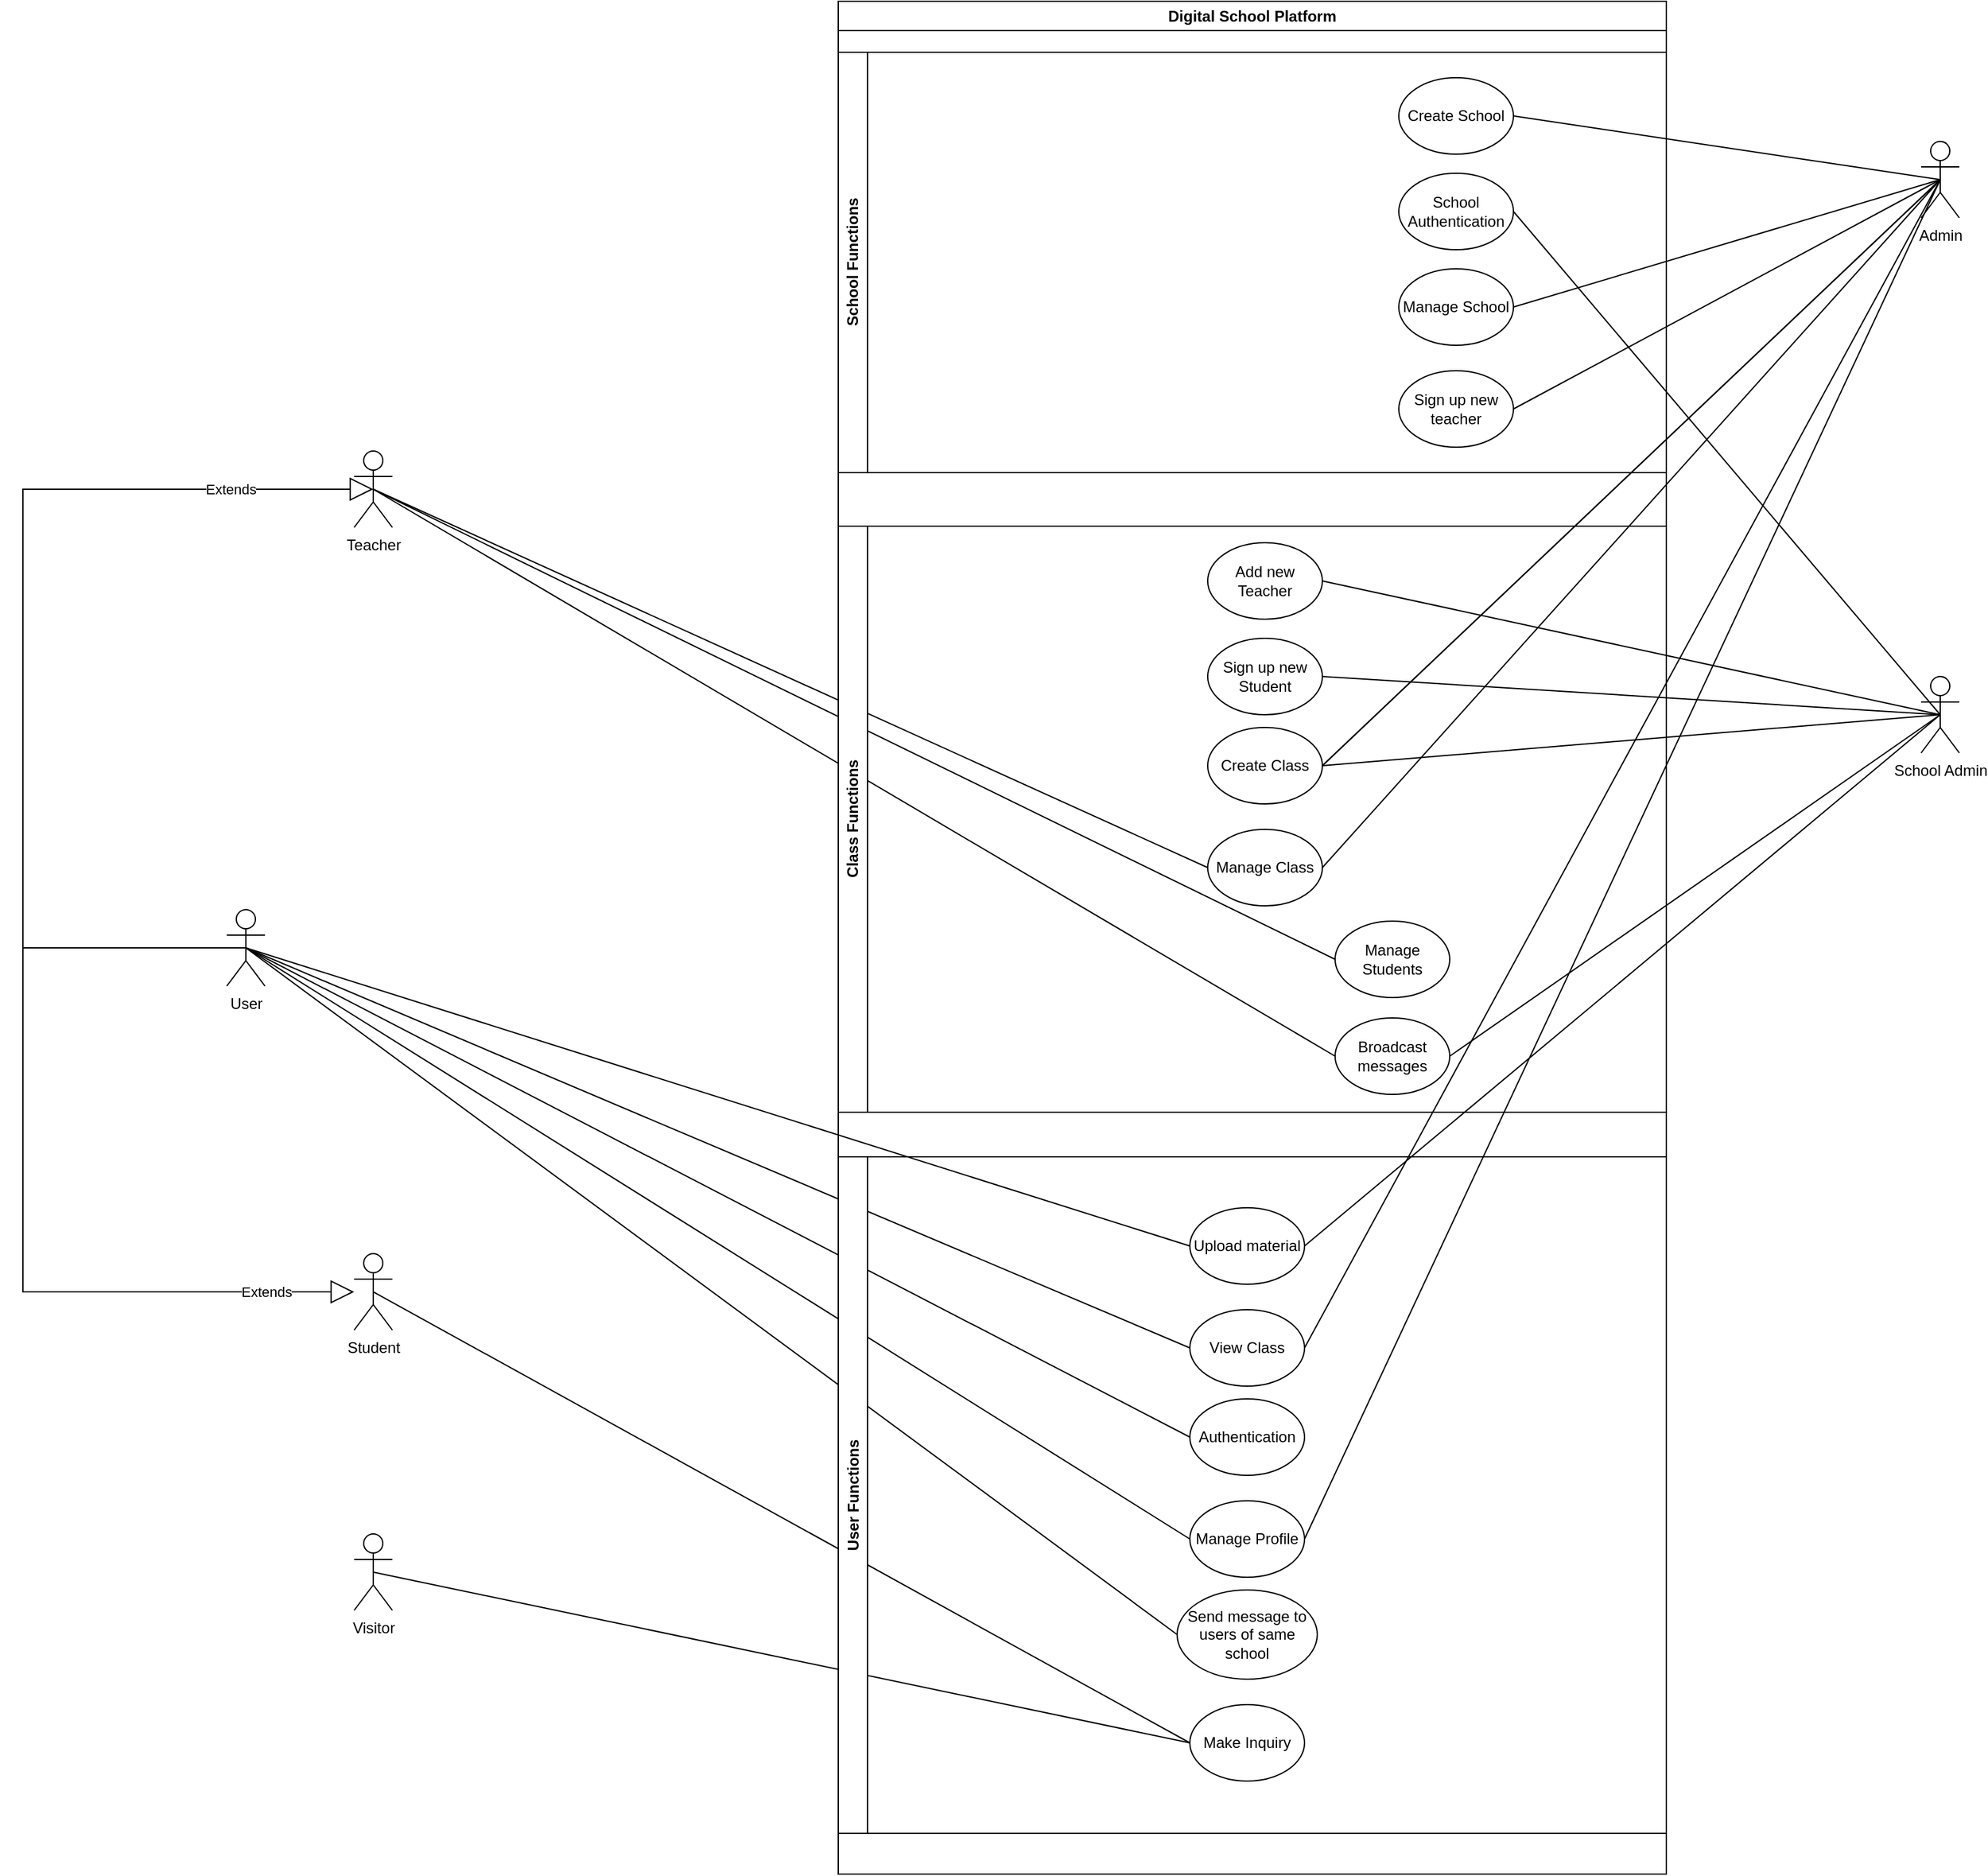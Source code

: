 <mxfile version="22.1.4" type="github">
  <diagram name="Page-1" id="56z3e2i1u05PQJuNnGye">
    <mxGraphModel dx="2185" dy="612" grid="1" gridSize="10" guides="1" tooltips="1" connect="1" arrows="1" fold="1" page="1" pageScale="1" pageWidth="827" pageHeight="1169" math="0" shadow="0">
      <root>
        <mxCell id="0" />
        <mxCell id="1" parent="0" />
        <mxCell id="uuZffBunbKt74AH5PHFx-20" value="" style="endArrow=none;html=1;rounded=0;exitX=0;exitY=0.5;exitDx=0;exitDy=0;fontStyle=1;entryX=0.5;entryY=0.5;entryDx=0;entryDy=0;entryPerimeter=0;" parent="1" source="_0icodKQgSt8zocZG-0z-37" target="_0icodKQgSt8zocZG-0z-7" edge="1">
          <mxGeometry width="50" height="50" relative="1" as="geometry">
            <mxPoint x="323" y="357" as="sourcePoint" />
            <mxPoint x="100" y="150" as="targetPoint" />
          </mxGeometry>
        </mxCell>
        <mxCell id="uuZffBunbKt74AH5PHFx-18" value="" style="endArrow=none;html=1;rounded=0;exitX=0;exitY=0.5;exitDx=0;exitDy=0;entryX=0.5;entryY=0.5;entryDx=0;entryDy=0;entryPerimeter=0;fontStyle=0;" parent="1" source="_0icodKQgSt8zocZG-0z-5" target="_0icodKQgSt8zocZG-0z-7" edge="1">
          <mxGeometry width="50" height="50" relative="1" as="geometry">
            <mxPoint x="330" y="330" as="sourcePoint" />
            <mxPoint x="65" y="470" as="targetPoint" />
          </mxGeometry>
        </mxCell>
        <mxCell id="XKTfuCK65he9GiqITnCT-13" value="" style="endArrow=none;html=1;rounded=0;exitX=0;exitY=0.5;exitDx=0;exitDy=0;entryX=0.5;entryY=0.5;entryDx=0;entryDy=0;entryPerimeter=0;fontStyle=1;" edge="1" parent="1" source="XKTfuCK65he9GiqITnCT-9" target="_0icodKQgSt8zocZG-0z-7">
          <mxGeometry width="50" height="50" relative="1" as="geometry">
            <mxPoint x="190" y="440" as="sourcePoint" />
            <mxPoint x="-455" y="463" as="targetPoint" />
          </mxGeometry>
        </mxCell>
        <mxCell id="uuZffBunbKt74AH5PHFx-19" value="" style="endArrow=none;html=1;rounded=0;exitX=0;exitY=0.5;exitDx=0;exitDy=0;entryX=0.5;entryY=0.5;entryDx=0;entryDy=0;entryPerimeter=0;" parent="1" source="_0icodKQgSt8zocZG-0z-39" target="uuZffBunbKt74AH5PHFx-5" edge="1">
          <mxGeometry width="50" height="50" relative="1" as="geometry">
            <mxPoint x="320" y="580" as="sourcePoint" />
            <mxPoint x="10" y="430" as="targetPoint" />
          </mxGeometry>
        </mxCell>
        <mxCell id="uuZffBunbKt74AH5PHFx-14" value="" style="endArrow=none;html=1;rounded=0;exitX=0;exitY=0.5;exitDx=0;exitDy=0;entryX=0.5;entryY=0.5;entryDx=0;entryDy=0;entryPerimeter=0;fontStyle=1" parent="1" source="_0icodKQgSt8zocZG-0z-4" target="uuZffBunbKt74AH5PHFx-5" edge="1">
          <mxGeometry width="50" height="50" relative="1" as="geometry">
            <mxPoint x="330" y="500" as="sourcePoint" />
            <mxPoint x="65" y="200" as="targetPoint" />
          </mxGeometry>
        </mxCell>
        <mxCell id="uuZffBunbKt74AH5PHFx-13" value="" style="endArrow=none;html=1;rounded=0;exitX=0;exitY=0.5;exitDx=0;exitDy=0;entryX=0.5;entryY=0.5;entryDx=0;entryDy=0;entryPerimeter=0;" parent="1" source="_0icodKQgSt8zocZG-0z-2" target="uuZffBunbKt74AH5PHFx-5" edge="1">
          <mxGeometry width="50" height="50" relative="1" as="geometry">
            <mxPoint x="320" y="490" as="sourcePoint" />
            <mxPoint x="90" y="180" as="targetPoint" />
          </mxGeometry>
        </mxCell>
        <mxCell id="uuZffBunbKt74AH5PHFx-12" value="" style="endArrow=none;html=1;rounded=0;exitX=0;exitY=0.5;exitDx=0;exitDy=0;entryX=0.5;entryY=0.5;entryDx=0;entryDy=0;entryPerimeter=0;" parent="1" source="_0icodKQgSt8zocZG-0z-3" target="uuZffBunbKt74AH5PHFx-5" edge="1">
          <mxGeometry width="50" height="50" relative="1" as="geometry">
            <mxPoint x="310" y="965" as="sourcePoint" />
            <mxPoint x="55" y="610" as="targetPoint" />
          </mxGeometry>
        </mxCell>
        <mxCell id="_0icodKQgSt8zocZG-0z-6" value="Admin" style="shape=umlActor;verticalLabelPosition=bottom;verticalAlign=top;html=1;outlineConnect=0;" parent="1" vertex="1">
          <mxGeometry x="750" y="180" width="30" height="60" as="geometry" />
        </mxCell>
        <mxCell id="_0icodKQgSt8zocZG-0z-7" value="Teacher" style="shape=umlActor;verticalLabelPosition=bottom;verticalAlign=top;html=1;outlineConnect=0;" parent="1" vertex="1">
          <mxGeometry x="-480" y="423" width="30" height="60" as="geometry" />
        </mxCell>
        <mxCell id="_0icodKQgSt8zocZG-0z-10" value="Student" style="shape=umlActor;verticalLabelPosition=bottom;verticalAlign=top;html=1;outlineConnect=0;" parent="1" vertex="1">
          <mxGeometry x="-480" y="1053" width="30" height="60" as="geometry" />
        </mxCell>
        <mxCell id="_0icodKQgSt8zocZG-0z-11" value="Visitor" style="shape=umlActor;verticalLabelPosition=bottom;verticalAlign=top;html=1;outlineConnect=0;" parent="1" vertex="1">
          <mxGeometry x="-480" y="1273" width="30" height="60" as="geometry" />
        </mxCell>
        <mxCell id="_0icodKQgSt8zocZG-0z-20" value="" style="endArrow=none;html=1;rounded=0;entryX=1;entryY=0.5;entryDx=0;entryDy=0;exitX=0.5;exitY=0.5;exitDx=0;exitDy=0;exitPerimeter=0;" parent="1" source="XKTfuCK65he9GiqITnCT-1" target="_0icodKQgSt8zocZG-0z-1" edge="1">
          <mxGeometry width="50" height="50" relative="1" as="geometry">
            <mxPoint x="190" y="340" as="sourcePoint" />
            <mxPoint x="240" y="290" as="targetPoint" />
          </mxGeometry>
        </mxCell>
        <mxCell id="_0icodKQgSt8zocZG-0z-22" value="" style="endArrow=none;html=1;rounded=0;exitX=0.5;exitY=0.5;exitDx=0;exitDy=0;exitPerimeter=0;entryX=1;entryY=0.5;entryDx=0;entryDy=0;" parent="1" source="_0icodKQgSt8zocZG-0z-6" target="_0icodKQgSt8zocZG-0z-3" edge="1">
          <mxGeometry width="50" height="50" relative="1" as="geometry">
            <mxPoint x="135" y="330" as="sourcePoint" />
            <mxPoint x="390" y="480" as="targetPoint" />
          </mxGeometry>
        </mxCell>
        <mxCell id="_0icodKQgSt8zocZG-0z-23" value="" style="endArrow=none;html=1;rounded=0;exitX=0.5;exitY=0.5;exitDx=0;exitDy=0;exitPerimeter=0;entryX=1;entryY=0.5;entryDx=0;entryDy=0;" parent="1" source="_0icodKQgSt8zocZG-0z-6" target="_0icodKQgSt8zocZG-0z-4" edge="1">
          <mxGeometry width="50" height="50" relative="1" as="geometry">
            <mxPoint x="135" y="330" as="sourcePoint" />
            <mxPoint x="315" y="484" as="targetPoint" />
          </mxGeometry>
        </mxCell>
        <mxCell id="_0icodKQgSt8zocZG-0z-26" value="" style="endArrow=none;html=1;rounded=0;entryX=0.5;entryY=0.5;entryDx=0;entryDy=0;entryPerimeter=0;exitX=0;exitY=0.5;exitDx=0;exitDy=0;" parent="1" source="_0icodKQgSt8zocZG-0z-24" target="_0icodKQgSt8zocZG-0z-11" edge="1">
          <mxGeometry width="50" height="50" relative="1" as="geometry">
            <mxPoint x="670" y="400" as="sourcePoint" />
            <mxPoint x="580" y="220" as="targetPoint" />
          </mxGeometry>
        </mxCell>
        <mxCell id="_0icodKQgSt8zocZG-0z-47" value="" style="endArrow=none;html=1;rounded=0;exitX=0.5;exitY=0.5;exitDx=0;exitDy=0;exitPerimeter=0;entryX=1;entryY=0.5;entryDx=0;entryDy=0;" parent="1" source="_0icodKQgSt8zocZG-0z-6" target="_0icodKQgSt8zocZG-0z-45" edge="1">
          <mxGeometry width="50" height="50" relative="1" as="geometry">
            <mxPoint x="75" y="320" as="sourcePoint" />
            <mxPoint x="320" y="810" as="targetPoint" />
          </mxGeometry>
        </mxCell>
        <mxCell id="_0icodKQgSt8zocZG-0z-50" value="" style="endArrow=none;html=1;rounded=0;exitX=0.5;exitY=0.5;exitDx=0;exitDy=0;exitPerimeter=0;entryX=1;entryY=0.5;entryDx=0;entryDy=0;" parent="1" source="XKTfuCK65he9GiqITnCT-1" target="_0icodKQgSt8zocZG-0z-49" edge="1">
          <mxGeometry width="50" height="50" relative="1" as="geometry">
            <mxPoint x="75" y="320" as="sourcePoint" />
            <mxPoint x="320" y="320" as="targetPoint" />
          </mxGeometry>
        </mxCell>
        <mxCell id="_0icodKQgSt8zocZG-0z-52" value="" style="endArrow=none;html=1;rounded=0;exitX=0.5;exitY=0.5;exitDx=0;exitDy=0;exitPerimeter=0;entryX=1;entryY=0.5;entryDx=0;entryDy=0;" parent="1" source="_0icodKQgSt8zocZG-0z-6" target="_0icodKQgSt8zocZG-0z-51" edge="1">
          <mxGeometry width="50" height="50" relative="1" as="geometry">
            <mxPoint x="75" y="320" as="sourcePoint" />
            <mxPoint x="320" y="160" as="targetPoint" />
          </mxGeometry>
        </mxCell>
        <mxCell id="_0icodKQgSt8zocZG-0z-53" value="" style="endArrow=none;html=1;rounded=0;exitX=0;exitY=0.5;exitDx=0;exitDy=0;entryX=0.5;entryY=0.5;entryDx=0;entryDy=0;entryPerimeter=0;" parent="1" source="_0icodKQgSt8zocZG-0z-24" target="_0icodKQgSt8zocZG-0z-10" edge="1">
          <mxGeometry width="50" height="50" relative="1" as="geometry">
            <mxPoint x="410" y="410" as="sourcePoint" />
            <mxPoint x="585" y="570" as="targetPoint" />
          </mxGeometry>
        </mxCell>
        <mxCell id="_0icodKQgSt8zocZG-0z-66" value="" style="endArrow=none;html=1;rounded=0;exitX=0;exitY=0.5;exitDx=0;exitDy=0;entryX=0.5;entryY=0.5;entryDx=0;entryDy=0;entryPerimeter=0;" parent="1" source="_0icodKQgSt8zocZG-0z-60" target="uuZffBunbKt74AH5PHFx-5" edge="1">
          <mxGeometry width="50" height="50" relative="1" as="geometry">
            <mxPoint x="410" y="800" as="sourcePoint" />
            <mxPoint x="-60" y="580" as="targetPoint" />
          </mxGeometry>
        </mxCell>
        <mxCell id="uuZffBunbKt74AH5PHFx-1" value="Digital School Platform" style="swimlane;whiteSpace=wrap;html=1;" parent="1" vertex="1">
          <mxGeometry x="-100" y="70" width="650" height="1470" as="geometry" />
        </mxCell>
        <mxCell id="XKTfuCK65he9GiqITnCT-14" value="School Functions" style="swimlane;horizontal=0;whiteSpace=wrap;html=1;startSize=23;" vertex="1" parent="uuZffBunbKt74AH5PHFx-1">
          <mxGeometry y="40" width="650" height="330" as="geometry" />
        </mxCell>
        <mxCell id="_0icodKQgSt8zocZG-0z-51" value="Create School" style="ellipse;whiteSpace=wrap;html=1;" parent="XKTfuCK65he9GiqITnCT-14" vertex="1">
          <mxGeometry x="440" y="20" width="90" height="60" as="geometry" />
        </mxCell>
        <mxCell id="XKTfuCK65he9GiqITnCT-7" value="School Authentication" style="ellipse;whiteSpace=wrap;html=1;" vertex="1" parent="XKTfuCK65he9GiqITnCT-14">
          <mxGeometry x="440" y="95" width="90" height="60" as="geometry" />
        </mxCell>
        <mxCell id="XKTfuCK65he9GiqITnCT-2" value="Manage School" style="ellipse;whiteSpace=wrap;html=1;" vertex="1" parent="XKTfuCK65he9GiqITnCT-14">
          <mxGeometry x="440" y="170" width="90" height="60" as="geometry" />
        </mxCell>
        <mxCell id="XKTfuCK65he9GiqITnCT-20" value="Sign up new teacher" style="ellipse;whiteSpace=wrap;html=1;" vertex="1" parent="XKTfuCK65he9GiqITnCT-14">
          <mxGeometry x="440" y="250" width="90" height="60" as="geometry" />
        </mxCell>
        <mxCell id="XKTfuCK65he9GiqITnCT-15" value="Class Functions" style="swimlane;horizontal=0;whiteSpace=wrap;html=1;" vertex="1" parent="uuZffBunbKt74AH5PHFx-1">
          <mxGeometry y="412" width="650" height="460" as="geometry" />
        </mxCell>
        <mxCell id="_0icodKQgSt8zocZG-0z-5" value="Manage Students" style="ellipse;whiteSpace=wrap;html=1;" parent="XKTfuCK65he9GiqITnCT-15" vertex="1">
          <mxGeometry x="390" y="310" width="90" height="60" as="geometry" />
        </mxCell>
        <mxCell id="_0icodKQgSt8zocZG-0z-45" value="Create Class" style="ellipse;whiteSpace=wrap;html=1;" parent="XKTfuCK65he9GiqITnCT-15" vertex="1">
          <mxGeometry x="290" y="158" width="90" height="60" as="geometry" />
        </mxCell>
        <mxCell id="_0icodKQgSt8zocZG-0z-37" value="Broadcast messages" style="ellipse;whiteSpace=wrap;html=1;" parent="XKTfuCK65he9GiqITnCT-15" vertex="1">
          <mxGeometry x="390" y="386" width="90" height="60" as="geometry" />
        </mxCell>
        <mxCell id="XKTfuCK65he9GiqITnCT-9" value="Manage Class" style="ellipse;whiteSpace=wrap;html=1;" vertex="1" parent="XKTfuCK65he9GiqITnCT-15">
          <mxGeometry x="290" y="238" width="90" height="60" as="geometry" />
        </mxCell>
        <mxCell id="_0icodKQgSt8zocZG-0z-1" value="Sign up new Student" style="ellipse;whiteSpace=wrap;html=1;" parent="XKTfuCK65he9GiqITnCT-15" vertex="1">
          <mxGeometry x="290" y="88" width="90" height="60" as="geometry" />
        </mxCell>
        <mxCell id="_0icodKQgSt8zocZG-0z-49" value="Add new Teacher" style="ellipse;whiteSpace=wrap;html=1;" parent="XKTfuCK65he9GiqITnCT-15" vertex="1">
          <mxGeometry x="290" y="13" width="90" height="60" as="geometry" />
        </mxCell>
        <mxCell id="XKTfuCK65he9GiqITnCT-16" value="User Functions" style="swimlane;horizontal=0;whiteSpace=wrap;html=1;" vertex="1" parent="uuZffBunbKt74AH5PHFx-1">
          <mxGeometry y="907" width="650" height="531" as="geometry" />
        </mxCell>
        <mxCell id="_0icodKQgSt8zocZG-0z-4" value="View Class" style="ellipse;whiteSpace=wrap;html=1;" parent="XKTfuCK65he9GiqITnCT-16" vertex="1">
          <mxGeometry x="276" y="120" width="90" height="60" as="geometry" />
        </mxCell>
        <mxCell id="_0icodKQgSt8zocZG-0z-39" value="Upload material" style="ellipse;whiteSpace=wrap;html=1;" parent="XKTfuCK65he9GiqITnCT-16" vertex="1">
          <mxGeometry x="276" y="40" width="90" height="60" as="geometry" />
        </mxCell>
        <mxCell id="_0icodKQgSt8zocZG-0z-2" value="Authentication" style="ellipse;whiteSpace=wrap;html=1;" parent="XKTfuCK65he9GiqITnCT-16" vertex="1">
          <mxGeometry x="276" y="190" width="90" height="60" as="geometry" />
        </mxCell>
        <mxCell id="_0icodKQgSt8zocZG-0z-3" value="Manage Profile" style="ellipse;whiteSpace=wrap;html=1;" parent="XKTfuCK65he9GiqITnCT-16" vertex="1">
          <mxGeometry x="276" y="270" width="90" height="60" as="geometry" />
        </mxCell>
        <mxCell id="_0icodKQgSt8zocZG-0z-60" value="Send message to users of same school" style="ellipse;whiteSpace=wrap;html=1;" parent="XKTfuCK65he9GiqITnCT-16" vertex="1">
          <mxGeometry x="266" y="340" width="110" height="70" as="geometry" />
        </mxCell>
        <mxCell id="_0icodKQgSt8zocZG-0z-24" value="Make Inquiry" style="ellipse;whiteSpace=wrap;html=1;" parent="XKTfuCK65he9GiqITnCT-16" vertex="1">
          <mxGeometry x="276" y="430" width="90" height="60" as="geometry" />
        </mxCell>
        <mxCell id="uuZffBunbKt74AH5PHFx-5" value="User" style="shape=umlActor;verticalLabelPosition=bottom;verticalAlign=top;html=1;outlineConnect=0;" parent="1" vertex="1">
          <mxGeometry x="-580" y="783" width="30" height="60" as="geometry" />
        </mxCell>
        <mxCell id="uuZffBunbKt74AH5PHFx-8" value="Extends" style="endArrow=block;endSize=16;endFill=0;html=1;rounded=0;exitX=0.5;exitY=0.5;exitDx=0;exitDy=0;exitPerimeter=0;entryX=0.5;entryY=0.5;entryDx=0;entryDy=0;entryPerimeter=0;" parent="1" source="uuZffBunbKt74AH5PHFx-5" target="_0icodKQgSt8zocZG-0z-7" edge="1">
          <mxGeometry x="0.722" width="160" relative="1" as="geometry">
            <mxPoint x="-630" y="743" as="sourcePoint" />
            <mxPoint x="-470" y="743" as="targetPoint" />
            <Array as="points">
              <mxPoint x="-740" y="813" />
              <mxPoint x="-740" y="453" />
            </Array>
            <mxPoint as="offset" />
          </mxGeometry>
        </mxCell>
        <mxCell id="uuZffBunbKt74AH5PHFx-9" value="Extends" style="endArrow=block;endSize=16;endFill=0;html=1;rounded=0;exitX=0.5;exitY=0.5;exitDx=0;exitDy=0;exitPerimeter=0;" parent="1" source="uuZffBunbKt74AH5PHFx-5" target="_0icodKQgSt8zocZG-0z-10" edge="1">
          <mxGeometry x="0.804" width="160" relative="1" as="geometry">
            <mxPoint x="-455" y="473" as="sourcePoint" />
            <mxPoint x="-460" y="753" as="targetPoint" />
            <Array as="points">
              <mxPoint x="-740" y="813" />
              <mxPoint x="-740" y="1083" />
            </Array>
            <mxPoint as="offset" />
          </mxGeometry>
        </mxCell>
        <mxCell id="XKTfuCK65he9GiqITnCT-1" value="School Admin" style="shape=umlActor;verticalLabelPosition=bottom;verticalAlign=top;html=1;outlineConnect=0;" vertex="1" parent="1">
          <mxGeometry x="750" y="600" width="30" height="60" as="geometry" />
        </mxCell>
        <mxCell id="XKTfuCK65he9GiqITnCT-3" value="" style="endArrow=none;html=1;rounded=0;exitX=0.5;exitY=0.5;exitDx=0;exitDy=0;exitPerimeter=0;entryX=1;entryY=0.5;entryDx=0;entryDy=0;" edge="1" parent="1" source="_0icodKQgSt8zocZG-0z-6" target="XKTfuCK65he9GiqITnCT-2">
          <mxGeometry width="50" height="50" relative="1" as="geometry">
            <mxPoint x="775" y="600" as="sourcePoint" />
            <mxPoint x="356" y="420" as="targetPoint" />
          </mxGeometry>
        </mxCell>
        <mxCell id="XKTfuCK65he9GiqITnCT-5" value="" style="endArrow=none;html=1;rounded=0;entryX=1;entryY=0.5;entryDx=0;entryDy=0;exitX=0.5;exitY=0.5;exitDx=0;exitDy=0;exitPerimeter=0;" edge="1" parent="1" source="XKTfuCK65he9GiqITnCT-1" target="_0icodKQgSt8zocZG-0z-37">
          <mxGeometry width="50" height="50" relative="1" as="geometry">
            <mxPoint x="775" y="280" as="sourcePoint" />
            <mxPoint x="276" y="350" as="targetPoint" />
          </mxGeometry>
        </mxCell>
        <mxCell id="XKTfuCK65he9GiqITnCT-6" value="" style="endArrow=none;html=1;rounded=0;entryX=1;entryY=0.5;entryDx=0;entryDy=0;exitX=0.5;exitY=0.5;exitDx=0;exitDy=0;exitPerimeter=0;" edge="1" parent="1" source="XKTfuCK65he9GiqITnCT-1" target="_0icodKQgSt8zocZG-0z-39">
          <mxGeometry width="50" height="50" relative="1" as="geometry">
            <mxPoint x="775" y="280" as="sourcePoint" />
            <mxPoint x="276" y="580" as="targetPoint" />
          </mxGeometry>
        </mxCell>
        <mxCell id="XKTfuCK65he9GiqITnCT-8" value="" style="endArrow=none;html=1;rounded=0;exitX=0.5;exitY=0.5;exitDx=0;exitDy=0;exitPerimeter=0;entryX=1;entryY=0.5;entryDx=0;entryDy=0;" edge="1" parent="1" source="XKTfuCK65he9GiqITnCT-1" target="XKTfuCK65he9GiqITnCT-7">
          <mxGeometry width="50" height="50" relative="1" as="geometry">
            <mxPoint x="775" y="280" as="sourcePoint" />
            <mxPoint x="276" y="410" as="targetPoint" />
          </mxGeometry>
        </mxCell>
        <mxCell id="XKTfuCK65he9GiqITnCT-10" value="" style="endArrow=none;html=1;rounded=0;entryX=1;entryY=0.5;entryDx=0;entryDy=0;exitX=0.5;exitY=0.5;exitDx=0;exitDy=0;exitPerimeter=0;" edge="1" parent="1" source="XKTfuCK65he9GiqITnCT-1" target="_0icodKQgSt8zocZG-0z-45">
          <mxGeometry width="50" height="50" relative="1" as="geometry">
            <mxPoint x="775" y="280" as="sourcePoint" />
            <mxPoint x="280" y="440" as="targetPoint" />
          </mxGeometry>
        </mxCell>
        <mxCell id="XKTfuCK65he9GiqITnCT-18" value="" style="endArrow=none;html=1;rounded=0;entryX=1;entryY=0.5;entryDx=0;entryDy=0;exitX=0.5;exitY=0.5;exitDx=0;exitDy=0;exitPerimeter=0;" edge="1" parent="1" source="_0icodKQgSt8zocZG-0z-6" target="_0icodKQgSt8zocZG-0z-45">
          <mxGeometry width="50" height="50" relative="1" as="geometry">
            <mxPoint x="765" y="210" as="sourcePoint" />
            <mxPoint x="270" y="666" as="targetPoint" />
          </mxGeometry>
        </mxCell>
        <mxCell id="XKTfuCK65he9GiqITnCT-19" value="" style="endArrow=none;html=1;rounded=0;exitX=0.5;exitY=0.5;exitDx=0;exitDy=0;exitPerimeter=0;entryX=1;entryY=0.5;entryDx=0;entryDy=0;" edge="1" parent="1" source="_0icodKQgSt8zocZG-0z-6" target="XKTfuCK65he9GiqITnCT-9">
          <mxGeometry width="50" height="50" relative="1" as="geometry">
            <mxPoint x="765" y="210" as="sourcePoint" />
            <mxPoint x="265" y="746" as="targetPoint" />
          </mxGeometry>
        </mxCell>
        <mxCell id="XKTfuCK65he9GiqITnCT-21" value="" style="endArrow=none;html=1;rounded=0;exitX=0.5;exitY=0.5;exitDx=0;exitDy=0;exitPerimeter=0;entryX=1;entryY=0.5;entryDx=0;entryDy=0;" edge="1" parent="1" source="_0icodKQgSt8zocZG-0z-6" target="XKTfuCK65he9GiqITnCT-20">
          <mxGeometry width="50" height="50" relative="1" as="geometry">
            <mxPoint x="775" y="220" as="sourcePoint" />
            <mxPoint x="440" y="320" as="targetPoint" />
          </mxGeometry>
        </mxCell>
      </root>
    </mxGraphModel>
  </diagram>
</mxfile>
